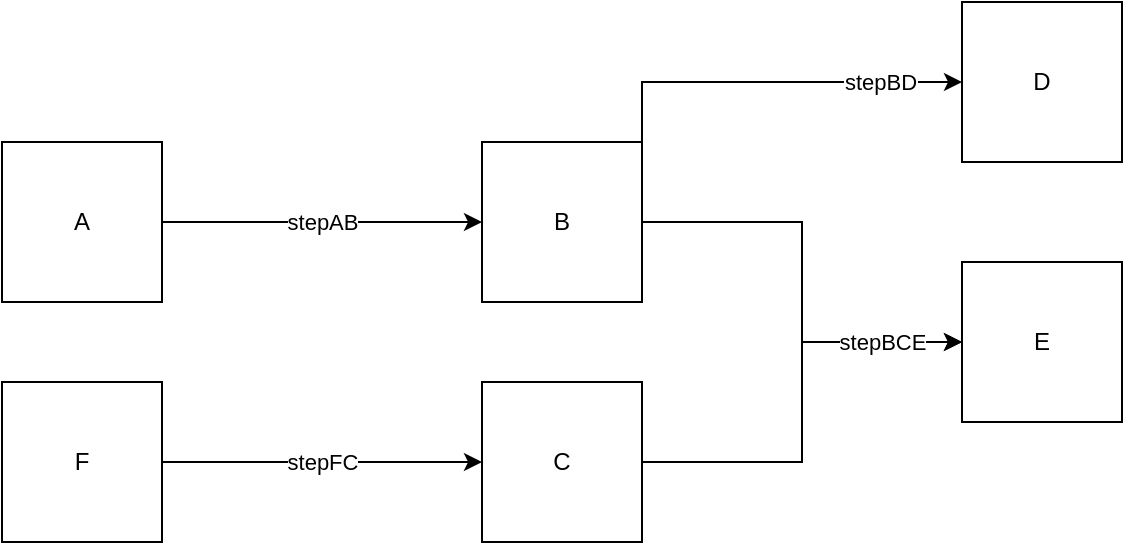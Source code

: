 <mxfile version="21.2.2" type="device">
  <diagram name="Page-1" id="iWZTqEepfwsOcXICkdcG">
    <mxGraphModel dx="1050" dy="549" grid="0" gridSize="10" guides="1" tooltips="1" connect="1" arrows="1" fold="1" page="1" pageScale="1" pageWidth="850" pageHeight="1100" math="0" shadow="0">
      <root>
        <mxCell id="0" />
        <mxCell id="1" parent="0" />
        <mxCell id="6EvJQ2SslxqrC2CBcaio-6" value="stepAB" style="edgeStyle=orthogonalEdgeStyle;rounded=0;orthogonalLoop=1;jettySize=auto;html=1;" edge="1" parent="1" source="6EvJQ2SslxqrC2CBcaio-1" target="6EvJQ2SslxqrC2CBcaio-3">
          <mxGeometry relative="1" as="geometry" />
        </mxCell>
        <mxCell id="6EvJQ2SslxqrC2CBcaio-1" value="A" style="whiteSpace=wrap;html=1;aspect=fixed;" vertex="1" parent="1">
          <mxGeometry x="80" y="280" width="80" height="80" as="geometry" />
        </mxCell>
        <mxCell id="6EvJQ2SslxqrC2CBcaio-7" value="stepFC" style="edgeStyle=orthogonalEdgeStyle;rounded=0;orthogonalLoop=1;jettySize=auto;html=1;entryX=0;entryY=0.5;entryDx=0;entryDy=0;" edge="1" parent="1" source="6EvJQ2SslxqrC2CBcaio-2" target="6EvJQ2SslxqrC2CBcaio-4">
          <mxGeometry relative="1" as="geometry" />
        </mxCell>
        <mxCell id="6EvJQ2SslxqrC2CBcaio-2" value="F" style="whiteSpace=wrap;html=1;aspect=fixed;" vertex="1" parent="1">
          <mxGeometry x="80" y="400" width="80" height="80" as="geometry" />
        </mxCell>
        <mxCell id="6EvJQ2SslxqrC2CBcaio-11" value="stepBD" style="edgeStyle=orthogonalEdgeStyle;rounded=0;orthogonalLoop=1;jettySize=auto;html=1;entryX=0;entryY=0.5;entryDx=0;entryDy=0;" edge="1" parent="1" source="6EvJQ2SslxqrC2CBcaio-3" target="6EvJQ2SslxqrC2CBcaio-8">
          <mxGeometry x="0.565" relative="1" as="geometry">
            <Array as="points">
              <mxPoint x="400" y="250" />
            </Array>
            <mxPoint as="offset" />
          </mxGeometry>
        </mxCell>
        <mxCell id="6EvJQ2SslxqrC2CBcaio-12" style="edgeStyle=orthogonalEdgeStyle;rounded=0;orthogonalLoop=1;jettySize=auto;html=1;" edge="1" parent="1" source="6EvJQ2SslxqrC2CBcaio-3" target="6EvJQ2SslxqrC2CBcaio-9">
          <mxGeometry relative="1" as="geometry" />
        </mxCell>
        <mxCell id="6EvJQ2SslxqrC2CBcaio-3" value="B" style="whiteSpace=wrap;html=1;aspect=fixed;" vertex="1" parent="1">
          <mxGeometry x="320" y="280" width="80" height="80" as="geometry" />
        </mxCell>
        <mxCell id="6EvJQ2SslxqrC2CBcaio-13" value="stepBCE" style="edgeStyle=orthogonalEdgeStyle;rounded=0;orthogonalLoop=1;jettySize=auto;html=1;entryX=0;entryY=0.5;entryDx=0;entryDy=0;" edge="1" parent="1" source="6EvJQ2SslxqrC2CBcaio-4" target="6EvJQ2SslxqrC2CBcaio-9">
          <mxGeometry x="0.636" relative="1" as="geometry">
            <mxPoint as="offset" />
          </mxGeometry>
        </mxCell>
        <mxCell id="6EvJQ2SslxqrC2CBcaio-4" value="C" style="whiteSpace=wrap;html=1;aspect=fixed;" vertex="1" parent="1">
          <mxGeometry x="320" y="400" width="80" height="80" as="geometry" />
        </mxCell>
        <mxCell id="6EvJQ2SslxqrC2CBcaio-8" value="D" style="whiteSpace=wrap;html=1;aspect=fixed;" vertex="1" parent="1">
          <mxGeometry x="560" y="210" width="80" height="80" as="geometry" />
        </mxCell>
        <mxCell id="6EvJQ2SslxqrC2CBcaio-9" value="E" style="whiteSpace=wrap;html=1;aspect=fixed;" vertex="1" parent="1">
          <mxGeometry x="560" y="340" width="80" height="80" as="geometry" />
        </mxCell>
      </root>
    </mxGraphModel>
  </diagram>
</mxfile>
